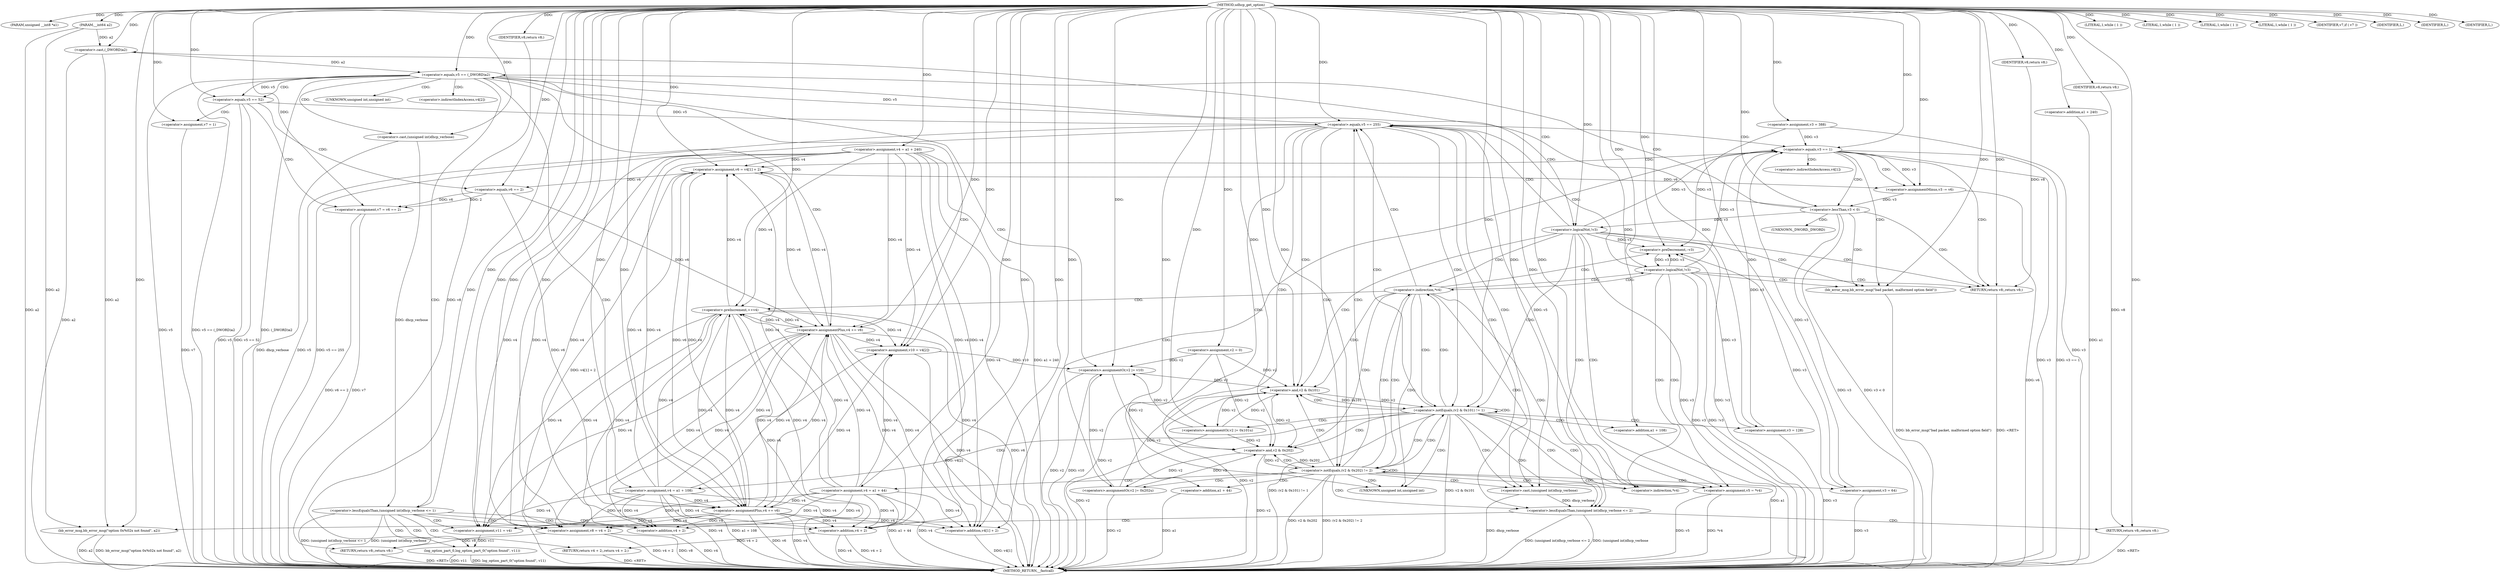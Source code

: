 digraph udhcp_get_option {  
"1000110" [label = "(METHOD,udhcp_get_option)" ]
"1000308" [label = "(METHOD_RETURN,__fastcall)" ]
"1000111" [label = "(PARAM,unsigned __int8 *a1)" ]
"1000112" [label = "(PARAM,__int64 a2)" ]
"1000123" [label = "(<operator>.assignment,v2 = 0)" ]
"1000126" [label = "(<operator>.assignment,v3 = 388)" ]
"1000129" [label = "(<operator>.assignment,v4 = a1 + 240)" ]
"1000131" [label = "(<operator>.addition,a1 + 240)" ]
"1000135" [label = "(LITERAL,1,while ( 1 ))" ]
"1000138" [label = "(LITERAL,1,while ( 1 ))" ]
"1000141" [label = "(LITERAL,1,while ( 1 ))" ]
"1000144" [label = "(LITERAL,1,while ( 1 ))" ]
"1000146" [label = "(<operator>.assignment,v5 = *v4)" ]
"1000154" [label = "(<operator>.preDecrement,--v3)" ]
"1000156" [label = "(<operator>.preIncrement,++v4)" ]
"1000159" [label = "(<operator>.logicalNot,!v3)" ]
"1000163" [label = "(<operator>.equals,v5 == 255)" ]
"1000168" [label = "(<operator>.equals,v3 == 1)" ]
"1000172" [label = "(<operator>.assignment,v6 = v4[1] + 2)" ]
"1000174" [label = "(<operator>.addition,v4[1] + 2)" ]
"1000179" [label = "(<operator>.assignmentMinus,v3 -= v6)" ]
"1000183" [label = "(<operator>.lessThan,v3 < 0)" ]
"1000188" [label = "(<operator>.equals,v5 == (_DWORD)a2)" ]
"1000190" [label = "(<operator>.cast,(_DWORD)a2)" ]
"1000195" [label = "(<operator>.lessEqualsThan,(unsigned int)dhcp_verbose <= 1)" ]
"1000196" [label = "(<operator>.cast,(unsigned int)dhcp_verbose)" ]
"1000200" [label = "(RETURN,return v4 + 2;,return v4 + 2;)" ]
"1000201" [label = "(<operator>.addition,v4 + 2)" ]
"1000204" [label = "(<operator>.assignment,v11 = v4)" ]
"1000207" [label = "(<operator>.assignment,v8 = v4 + 2)" ]
"1000209" [label = "(<operator>.addition,v4 + 2)" ]
"1000212" [label = "(log_option_part_0,log_option_part_0(\"option found\", v11))" ]
"1000215" [label = "(RETURN,return v8;,return v8;)" ]
"1000216" [label = "(IDENTIFIER,v8,return v8;)" ]
"1000218" [label = "(<operator>.equals,v5 == 52)" ]
"1000221" [label = "(<operator>.assignment,v7 = v6 == 2)" ]
"1000223" [label = "(<operator>.equals,v6 == 2)" ]
"1000227" [label = "(<operator>.assignment,v7 = 1)" ]
"1000231" [label = "(IDENTIFIER,v7,if ( v7 ))" ]
"1000233" [label = "(<operator>.assignmentPlus,v4 += v6)" ]
"1000238" [label = "(<operator>.assignment,v10 = v4[2])" ]
"1000243" [label = "(<operator>.assignmentPlus,v4 += v6)" ]
"1000246" [label = "(<operators>.assignmentOr,v2 |= v10)" ]
"1000250" [label = "(<operator>.logicalNot,!v3)" ]
"1000254" [label = "(IDENTIFIER,L,)" ]
"1000255" [label = "(bb_error_msg,bb_error_msg(\"bad packet, malformed option field\"))" ]
"1000257" [label = "(RETURN,return v8;,return v8;)" ]
"1000258" [label = "(IDENTIFIER,v8,return v8;)" ]
"1000260" [label = "(<operator>.notEquals,(v2 & 0x101) != 1)" ]
"1000261" [label = "(<operator>.and,v2 & 0x101)" ]
"1000266" [label = "(<operators>.assignmentOr,v2 |= 0x101u)" ]
"1000269" [label = "(<operator>.assignment,v4 = a1 + 108)" ]
"1000271" [label = "(<operator>.addition,a1 + 108)" ]
"1000274" [label = "(<operator>.assignment,v3 = 128)" ]
"1000278" [label = "(<operator>.notEquals,(v2 & 0x202) != 2)" ]
"1000279" [label = "(<operator>.and,v2 & 0x202)" ]
"1000284" [label = "(<operators>.assignmentOr,v2 |= 0x202u)" ]
"1000287" [label = "(<operator>.assignment,v4 = a1 + 44)" ]
"1000289" [label = "(<operator>.addition,a1 + 44)" ]
"1000292" [label = "(<operator>.assignment,v3 = 64)" ]
"1000295" [label = "(IDENTIFIER,L,)" ]
"1000297" [label = "(<operator>.lessEqualsThan,(unsigned int)dhcp_verbose <= 2)" ]
"1000298" [label = "(<operator>.cast,(unsigned int)dhcp_verbose)" ]
"1000302" [label = "(RETURN,return v8;,return v8;)" ]
"1000303" [label = "(IDENTIFIER,v8,return v8;)" ]
"1000304" [label = "(bb_error_msg,bb_error_msg(\"option 0x%02x not found\", a2))" ]
"1000307" [label = "(IDENTIFIER,L,)" ]
"1000148" [label = "(<operator>.indirection,*v4)" ]
"1000151" [label = "(<operator>.indirection,*v4)" ]
"1000175" [label = "(<operator>.indirectIndexAccess,v4[1])" ]
"1000191" [label = "(UNKNOWN,_DWORD,_DWORD)" ]
"1000197" [label = "(UNKNOWN,unsigned int,unsigned int)" ]
"1000240" [label = "(<operator>.indirectIndexAccess,v4[2])" ]
"1000299" [label = "(UNKNOWN,unsigned int,unsigned int)" ]
  "1000302" -> "1000308"  [ label = "DDG: <RET>"] 
  "1000183" -> "1000308"  [ label = "DDG: v3"] 
  "1000212" -> "1000308"  [ label = "DDG: v11"] 
  "1000227" -> "1000308"  [ label = "DDG: v7"] 
  "1000278" -> "1000308"  [ label = "DDG: (v2 & 0x202) != 2"] 
  "1000250" -> "1000308"  [ label = "DDG: v3"] 
  "1000212" -> "1000308"  [ label = "DDG: log_option_part_0(\"option found\", v11)"] 
  "1000260" -> "1000308"  [ label = "DDG: (v2 & 0x101) != 1"] 
  "1000287" -> "1000308"  [ label = "DDG: a1 + 44"] 
  "1000179" -> "1000308"  [ label = "DDG: v6"] 
  "1000163" -> "1000308"  [ label = "DDG: v5"] 
  "1000266" -> "1000308"  [ label = "DDG: v2"] 
  "1000218" -> "1000308"  [ label = "DDG: v5 == 52"] 
  "1000126" -> "1000308"  [ label = "DDG: v3"] 
  "1000163" -> "1000308"  [ label = "DDG: v5 == 255"] 
  "1000221" -> "1000308"  [ label = "DDG: v6 == 2"] 
  "1000188" -> "1000308"  [ label = "DDG: v5"] 
  "1000243" -> "1000308"  [ label = "DDG: v4"] 
  "1000172" -> "1000308"  [ label = "DDG: v4[1] + 2"] 
  "1000123" -> "1000308"  [ label = "DDG: v2"] 
  "1000156" -> "1000308"  [ label = "DDG: v4"] 
  "1000289" -> "1000308"  [ label = "DDG: a1"] 
  "1000233" -> "1000308"  [ label = "DDG: v4"] 
  "1000297" -> "1000308"  [ label = "DDG: (unsigned int)dhcp_verbose"] 
  "1000129" -> "1000308"  [ label = "DDG: v4"] 
  "1000271" -> "1000308"  [ label = "DDG: a1"] 
  "1000269" -> "1000308"  [ label = "DDG: v4"] 
  "1000250" -> "1000308"  [ label = "DDG: !v3"] 
  "1000183" -> "1000308"  [ label = "DDG: v3 < 0"] 
  "1000146" -> "1000308"  [ label = "DDG: v5"] 
  "1000146" -> "1000308"  [ label = "DDG: *v4"] 
  "1000246" -> "1000308"  [ label = "DDG: v2"] 
  "1000188" -> "1000308"  [ label = "DDG: (_DWORD)a2"] 
  "1000269" -> "1000308"  [ label = "DDG: a1 + 108"] 
  "1000304" -> "1000308"  [ label = "DDG: bb_error_msg(\"option 0x%02x not found\", a2)"] 
  "1000292" -> "1000308"  [ label = "DDG: v3"] 
  "1000255" -> "1000308"  [ label = "DDG: bb_error_msg(\"bad packet, malformed option field\")"] 
  "1000221" -> "1000308"  [ label = "DDG: v7"] 
  "1000159" -> "1000308"  [ label = "DDG: !v3"] 
  "1000287" -> "1000308"  [ label = "DDG: v4"] 
  "1000278" -> "1000308"  [ label = "DDG: v2 & 0x202"] 
  "1000129" -> "1000308"  [ label = "DDG: a1 + 240"] 
  "1000274" -> "1000308"  [ label = "DDG: v3"] 
  "1000260" -> "1000308"  [ label = "DDG: v2 & 0x101"] 
  "1000246" -> "1000308"  [ label = "DDG: v10"] 
  "1000196" -> "1000308"  [ label = "DDG: dhcp_verbose"] 
  "1000207" -> "1000308"  [ label = "DDG: v4 + 2"] 
  "1000188" -> "1000308"  [ label = "DDG: v5 == (_DWORD)a2"] 
  "1000207" -> "1000308"  [ label = "DDG: v8"] 
  "1000190" -> "1000308"  [ label = "DDG: a2"] 
  "1000279" -> "1000308"  [ label = "DDG: v2"] 
  "1000304" -> "1000308"  [ label = "DDG: a2"] 
  "1000201" -> "1000308"  [ label = "DDG: v4 + 2"] 
  "1000298" -> "1000308"  [ label = "DDG: dhcp_verbose"] 
  "1000195" -> "1000308"  [ label = "DDG: (unsigned int)dhcp_verbose"] 
  "1000168" -> "1000308"  [ label = "DDG: v3"] 
  "1000209" -> "1000308"  [ label = "DDG: v4"] 
  "1000112" -> "1000308"  [ label = "DDG: a2"] 
  "1000159" -> "1000308"  [ label = "DDG: v3"] 
  "1000195" -> "1000308"  [ label = "DDG: (unsigned int)dhcp_verbose <= 1"] 
  "1000201" -> "1000308"  [ label = "DDG: v4"] 
  "1000297" -> "1000308"  [ label = "DDG: (unsigned int)dhcp_verbose <= 2"] 
  "1000174" -> "1000308"  [ label = "DDG: v4[1]"] 
  "1000261" -> "1000308"  [ label = "DDG: v2"] 
  "1000238" -> "1000308"  [ label = "DDG: v4[2]"] 
  "1000243" -> "1000308"  [ label = "DDG: v6"] 
  "1000168" -> "1000308"  [ label = "DDG: v3 == 1"] 
  "1000218" -> "1000308"  [ label = "DDG: v5"] 
  "1000131" -> "1000308"  [ label = "DDG: a1"] 
  "1000233" -> "1000308"  [ label = "DDG: v6"] 
  "1000284" -> "1000308"  [ label = "DDG: v2"] 
  "1000215" -> "1000308"  [ label = "DDG: <RET>"] 
  "1000257" -> "1000308"  [ label = "DDG: <RET>"] 
  "1000200" -> "1000308"  [ label = "DDG: <RET>"] 
  "1000110" -> "1000111"  [ label = "DDG: "] 
  "1000110" -> "1000112"  [ label = "DDG: "] 
  "1000110" -> "1000123"  [ label = "DDG: "] 
  "1000110" -> "1000126"  [ label = "DDG: "] 
  "1000110" -> "1000129"  [ label = "DDG: "] 
  "1000110" -> "1000131"  [ label = "DDG: "] 
  "1000110" -> "1000135"  [ label = "DDG: "] 
  "1000110" -> "1000138"  [ label = "DDG: "] 
  "1000110" -> "1000141"  [ label = "DDG: "] 
  "1000110" -> "1000144"  [ label = "DDG: "] 
  "1000110" -> "1000146"  [ label = "DDG: "] 
  "1000126" -> "1000154"  [ label = "DDG: v3"] 
  "1000292" -> "1000154"  [ label = "DDG: v3"] 
  "1000274" -> "1000154"  [ label = "DDG: v3"] 
  "1000159" -> "1000154"  [ label = "DDG: v3"] 
  "1000250" -> "1000154"  [ label = "DDG: v3"] 
  "1000110" -> "1000154"  [ label = "DDG: "] 
  "1000243" -> "1000156"  [ label = "DDG: v4"] 
  "1000233" -> "1000156"  [ label = "DDG: v4"] 
  "1000129" -> "1000156"  [ label = "DDG: v4"] 
  "1000269" -> "1000156"  [ label = "DDG: v4"] 
  "1000287" -> "1000156"  [ label = "DDG: v4"] 
  "1000110" -> "1000156"  [ label = "DDG: "] 
  "1000154" -> "1000159"  [ label = "DDG: v3"] 
  "1000110" -> "1000159"  [ label = "DDG: "] 
  "1000146" -> "1000163"  [ label = "DDG: v5"] 
  "1000218" -> "1000163"  [ label = "DDG: v5"] 
  "1000110" -> "1000163"  [ label = "DDG: "] 
  "1000126" -> "1000168"  [ label = "DDG: v3"] 
  "1000292" -> "1000168"  [ label = "DDG: v3"] 
  "1000274" -> "1000168"  [ label = "DDG: v3"] 
  "1000159" -> "1000168"  [ label = "DDG: v3"] 
  "1000250" -> "1000168"  [ label = "DDG: v3"] 
  "1000110" -> "1000168"  [ label = "DDG: "] 
  "1000243" -> "1000172"  [ label = "DDG: v4"] 
  "1000156" -> "1000172"  [ label = "DDG: v4"] 
  "1000233" -> "1000172"  [ label = "DDG: v4"] 
  "1000129" -> "1000172"  [ label = "DDG: v4"] 
  "1000269" -> "1000172"  [ label = "DDG: v4"] 
  "1000287" -> "1000172"  [ label = "DDG: v4"] 
  "1000110" -> "1000172"  [ label = "DDG: "] 
  "1000243" -> "1000174"  [ label = "DDG: v4"] 
  "1000156" -> "1000174"  [ label = "DDG: v4"] 
  "1000233" -> "1000174"  [ label = "DDG: v4"] 
  "1000129" -> "1000174"  [ label = "DDG: v4"] 
  "1000269" -> "1000174"  [ label = "DDG: v4"] 
  "1000287" -> "1000174"  [ label = "DDG: v4"] 
  "1000110" -> "1000174"  [ label = "DDG: "] 
  "1000172" -> "1000179"  [ label = "DDG: v6"] 
  "1000110" -> "1000179"  [ label = "DDG: "] 
  "1000168" -> "1000179"  [ label = "DDG: v3"] 
  "1000179" -> "1000183"  [ label = "DDG: v3"] 
  "1000110" -> "1000183"  [ label = "DDG: "] 
  "1000163" -> "1000188"  [ label = "DDG: v5"] 
  "1000110" -> "1000188"  [ label = "DDG: "] 
  "1000190" -> "1000188"  [ label = "DDG: a2"] 
  "1000112" -> "1000190"  [ label = "DDG: a2"] 
  "1000110" -> "1000190"  [ label = "DDG: "] 
  "1000196" -> "1000195"  [ label = "DDG: dhcp_verbose"] 
  "1000110" -> "1000196"  [ label = "DDG: "] 
  "1000110" -> "1000195"  [ label = "DDG: "] 
  "1000201" -> "1000200"  [ label = "DDG: v4 + 2"] 
  "1000243" -> "1000201"  [ label = "DDG: v4"] 
  "1000156" -> "1000201"  [ label = "DDG: v4"] 
  "1000233" -> "1000201"  [ label = "DDG: v4"] 
  "1000129" -> "1000201"  [ label = "DDG: v4"] 
  "1000269" -> "1000201"  [ label = "DDG: v4"] 
  "1000287" -> "1000201"  [ label = "DDG: v4"] 
  "1000110" -> "1000201"  [ label = "DDG: "] 
  "1000243" -> "1000204"  [ label = "DDG: v4"] 
  "1000156" -> "1000204"  [ label = "DDG: v4"] 
  "1000233" -> "1000204"  [ label = "DDG: v4"] 
  "1000129" -> "1000204"  [ label = "DDG: v4"] 
  "1000269" -> "1000204"  [ label = "DDG: v4"] 
  "1000287" -> "1000204"  [ label = "DDG: v4"] 
  "1000110" -> "1000204"  [ label = "DDG: "] 
  "1000110" -> "1000207"  [ label = "DDG: "] 
  "1000243" -> "1000207"  [ label = "DDG: v4"] 
  "1000156" -> "1000207"  [ label = "DDG: v4"] 
  "1000233" -> "1000207"  [ label = "DDG: v4"] 
  "1000129" -> "1000207"  [ label = "DDG: v4"] 
  "1000269" -> "1000207"  [ label = "DDG: v4"] 
  "1000287" -> "1000207"  [ label = "DDG: v4"] 
  "1000110" -> "1000209"  [ label = "DDG: "] 
  "1000243" -> "1000209"  [ label = "DDG: v4"] 
  "1000156" -> "1000209"  [ label = "DDG: v4"] 
  "1000233" -> "1000209"  [ label = "DDG: v4"] 
  "1000129" -> "1000209"  [ label = "DDG: v4"] 
  "1000269" -> "1000209"  [ label = "DDG: v4"] 
  "1000287" -> "1000209"  [ label = "DDG: v4"] 
  "1000110" -> "1000212"  [ label = "DDG: "] 
  "1000204" -> "1000212"  [ label = "DDG: v11"] 
  "1000216" -> "1000215"  [ label = "DDG: v8"] 
  "1000207" -> "1000215"  [ label = "DDG: v8"] 
  "1000110" -> "1000216"  [ label = "DDG: "] 
  "1000188" -> "1000218"  [ label = "DDG: v5"] 
  "1000110" -> "1000218"  [ label = "DDG: "] 
  "1000223" -> "1000221"  [ label = "DDG: v6"] 
  "1000223" -> "1000221"  [ label = "DDG: 2"] 
  "1000110" -> "1000221"  [ label = "DDG: "] 
  "1000110" -> "1000223"  [ label = "DDG: "] 
  "1000172" -> "1000223"  [ label = "DDG: v6"] 
  "1000110" -> "1000227"  [ label = "DDG: "] 
  "1000110" -> "1000231"  [ label = "DDG: "] 
  "1000223" -> "1000233"  [ label = "DDG: v6"] 
  "1000110" -> "1000233"  [ label = "DDG: "] 
  "1000172" -> "1000233"  [ label = "DDG: v6"] 
  "1000243" -> "1000233"  [ label = "DDG: v4"] 
  "1000156" -> "1000233"  [ label = "DDG: v4"] 
  "1000129" -> "1000233"  [ label = "DDG: v4"] 
  "1000269" -> "1000233"  [ label = "DDG: v4"] 
  "1000287" -> "1000233"  [ label = "DDG: v4"] 
  "1000243" -> "1000238"  [ label = "DDG: v4"] 
  "1000156" -> "1000238"  [ label = "DDG: v4"] 
  "1000233" -> "1000238"  [ label = "DDG: v4"] 
  "1000129" -> "1000238"  [ label = "DDG: v4"] 
  "1000269" -> "1000238"  [ label = "DDG: v4"] 
  "1000287" -> "1000238"  [ label = "DDG: v4"] 
  "1000110" -> "1000238"  [ label = "DDG: "] 
  "1000223" -> "1000243"  [ label = "DDG: v6"] 
  "1000110" -> "1000243"  [ label = "DDG: "] 
  "1000172" -> "1000243"  [ label = "DDG: v6"] 
  "1000156" -> "1000243"  [ label = "DDG: v4"] 
  "1000233" -> "1000243"  [ label = "DDG: v4"] 
  "1000129" -> "1000243"  [ label = "DDG: v4"] 
  "1000269" -> "1000243"  [ label = "DDG: v4"] 
  "1000287" -> "1000243"  [ label = "DDG: v4"] 
  "1000238" -> "1000246"  [ label = "DDG: v10"] 
  "1000110" -> "1000246"  [ label = "DDG: "] 
  "1000266" -> "1000246"  [ label = "DDG: v2"] 
  "1000123" -> "1000246"  [ label = "DDG: v2"] 
  "1000284" -> "1000246"  [ label = "DDG: v2"] 
  "1000183" -> "1000250"  [ label = "DDG: v3"] 
  "1000110" -> "1000250"  [ label = "DDG: "] 
  "1000110" -> "1000254"  [ label = "DDG: "] 
  "1000110" -> "1000255"  [ label = "DDG: "] 
  "1000258" -> "1000257"  [ label = "DDG: v8"] 
  "1000110" -> "1000257"  [ label = "DDG: "] 
  "1000110" -> "1000258"  [ label = "DDG: "] 
  "1000261" -> "1000260"  [ label = "DDG: v2"] 
  "1000261" -> "1000260"  [ label = "DDG: 0x101"] 
  "1000266" -> "1000261"  [ label = "DDG: v2"] 
  "1000123" -> "1000261"  [ label = "DDG: v2"] 
  "1000246" -> "1000261"  [ label = "DDG: v2"] 
  "1000284" -> "1000261"  [ label = "DDG: v2"] 
  "1000110" -> "1000261"  [ label = "DDG: "] 
  "1000110" -> "1000260"  [ label = "DDG: "] 
  "1000110" -> "1000266"  [ label = "DDG: "] 
  "1000261" -> "1000266"  [ label = "DDG: v2"] 
  "1000110" -> "1000269"  [ label = "DDG: "] 
  "1000110" -> "1000271"  [ label = "DDG: "] 
  "1000110" -> "1000274"  [ label = "DDG: "] 
  "1000279" -> "1000278"  [ label = "DDG: v2"] 
  "1000279" -> "1000278"  [ label = "DDG: 0x202"] 
  "1000266" -> "1000279"  [ label = "DDG: v2"] 
  "1000123" -> "1000279"  [ label = "DDG: v2"] 
  "1000246" -> "1000279"  [ label = "DDG: v2"] 
  "1000261" -> "1000279"  [ label = "DDG: v2"] 
  "1000284" -> "1000279"  [ label = "DDG: v2"] 
  "1000110" -> "1000279"  [ label = "DDG: "] 
  "1000110" -> "1000278"  [ label = "DDG: "] 
  "1000110" -> "1000284"  [ label = "DDG: "] 
  "1000279" -> "1000284"  [ label = "DDG: v2"] 
  "1000110" -> "1000287"  [ label = "DDG: "] 
  "1000110" -> "1000289"  [ label = "DDG: "] 
  "1000110" -> "1000292"  [ label = "DDG: "] 
  "1000110" -> "1000295"  [ label = "DDG: "] 
  "1000298" -> "1000297"  [ label = "DDG: dhcp_verbose"] 
  "1000110" -> "1000298"  [ label = "DDG: "] 
  "1000110" -> "1000297"  [ label = "DDG: "] 
  "1000303" -> "1000302"  [ label = "DDG: v8"] 
  "1000110" -> "1000302"  [ label = "DDG: "] 
  "1000110" -> "1000303"  [ label = "DDG: "] 
  "1000110" -> "1000304"  [ label = "DDG: "] 
  "1000190" -> "1000304"  [ label = "DDG: a2"] 
  "1000112" -> "1000304"  [ label = "DDG: a2"] 
  "1000110" -> "1000307"  [ label = "DDG: "] 
  "1000151" -> "1000159"  [ label = "CDG: "] 
  "1000151" -> "1000156"  [ label = "CDG: "] 
  "1000151" -> "1000154"  [ label = "CDG: "] 
  "1000151" -> "1000163"  [ label = "CDG: "] 
  "1000151" -> "1000261"  [ label = "CDG: "] 
  "1000151" -> "1000260"  [ label = "CDG: "] 
  "1000151" -> "1000279"  [ label = "CDG: "] 
  "1000151" -> "1000278"  [ label = "CDG: "] 
  "1000151" -> "1000299"  [ label = "CDG: "] 
  "1000151" -> "1000298"  [ label = "CDG: "] 
  "1000151" -> "1000297"  [ label = "CDG: "] 
  "1000159" -> "1000255"  [ label = "CDG: "] 
  "1000159" -> "1000257"  [ label = "CDG: "] 
  "1000159" -> "1000163"  [ label = "CDG: "] 
  "1000159" -> "1000151"  [ label = "CDG: "] 
  "1000159" -> "1000148"  [ label = "CDG: "] 
  "1000159" -> "1000146"  [ label = "CDG: "] 
  "1000163" -> "1000168"  [ label = "CDG: "] 
  "1000163" -> "1000261"  [ label = "CDG: "] 
  "1000163" -> "1000260"  [ label = "CDG: "] 
  "1000163" -> "1000279"  [ label = "CDG: "] 
  "1000163" -> "1000278"  [ label = "CDG: "] 
  "1000163" -> "1000299"  [ label = "CDG: "] 
  "1000163" -> "1000298"  [ label = "CDG: "] 
  "1000163" -> "1000297"  [ label = "CDG: "] 
  "1000168" -> "1000175"  [ label = "CDG: "] 
  "1000168" -> "1000174"  [ label = "CDG: "] 
  "1000168" -> "1000172"  [ label = "CDG: "] 
  "1000168" -> "1000183"  [ label = "CDG: "] 
  "1000168" -> "1000179"  [ label = "CDG: "] 
  "1000168" -> "1000255"  [ label = "CDG: "] 
  "1000168" -> "1000257"  [ label = "CDG: "] 
  "1000183" -> "1000191"  [ label = "CDG: "] 
  "1000183" -> "1000190"  [ label = "CDG: "] 
  "1000183" -> "1000188"  [ label = "CDG: "] 
  "1000183" -> "1000255"  [ label = "CDG: "] 
  "1000183" -> "1000257"  [ label = "CDG: "] 
  "1000188" -> "1000197"  [ label = "CDG: "] 
  "1000188" -> "1000196"  [ label = "CDG: "] 
  "1000188" -> "1000195"  [ label = "CDG: "] 
  "1000188" -> "1000218"  [ label = "CDG: "] 
  "1000188" -> "1000250"  [ label = "CDG: "] 
  "1000188" -> "1000240"  [ label = "CDG: "] 
  "1000188" -> "1000238"  [ label = "CDG: "] 
  "1000188" -> "1000233"  [ label = "CDG: "] 
  "1000188" -> "1000246"  [ label = "CDG: "] 
  "1000188" -> "1000243"  [ label = "CDG: "] 
  "1000195" -> "1000207"  [ label = "CDG: "] 
  "1000195" -> "1000204"  [ label = "CDG: "] 
  "1000195" -> "1000201"  [ label = "CDG: "] 
  "1000195" -> "1000200"  [ label = "CDG: "] 
  "1000195" -> "1000215"  [ label = "CDG: "] 
  "1000195" -> "1000212"  [ label = "CDG: "] 
  "1000195" -> "1000209"  [ label = "CDG: "] 
  "1000218" -> "1000223"  [ label = "CDG: "] 
  "1000218" -> "1000221"  [ label = "CDG: "] 
  "1000218" -> "1000227"  [ label = "CDG: "] 
  "1000250" -> "1000255"  [ label = "CDG: "] 
  "1000250" -> "1000257"  [ label = "CDG: "] 
  "1000250" -> "1000261"  [ label = "CDG: "] 
  "1000250" -> "1000260"  [ label = "CDG: "] 
  "1000250" -> "1000163"  [ label = "CDG: "] 
  "1000250" -> "1000151"  [ label = "CDG: "] 
  "1000250" -> "1000148"  [ label = "CDG: "] 
  "1000250" -> "1000146"  [ label = "CDG: "] 
  "1000260" -> "1000271"  [ label = "CDG: "] 
  "1000260" -> "1000269"  [ label = "CDG: "] 
  "1000260" -> "1000266"  [ label = "CDG: "] 
  "1000260" -> "1000274"  [ label = "CDG: "] 
  "1000260" -> "1000279"  [ label = "CDG: "] 
  "1000260" -> "1000278"  [ label = "CDG: "] 
  "1000260" -> "1000299"  [ label = "CDG: "] 
  "1000260" -> "1000298"  [ label = "CDG: "] 
  "1000260" -> "1000297"  [ label = "CDG: "] 
  "1000260" -> "1000261"  [ label = "CDG: "] 
  "1000260" -> "1000260"  [ label = "CDG: "] 
  "1000260" -> "1000163"  [ label = "CDG: "] 
  "1000260" -> "1000151"  [ label = "CDG: "] 
  "1000260" -> "1000148"  [ label = "CDG: "] 
  "1000260" -> "1000146"  [ label = "CDG: "] 
  "1000278" -> "1000287"  [ label = "CDG: "] 
  "1000278" -> "1000284"  [ label = "CDG: "] 
  "1000278" -> "1000299"  [ label = "CDG: "] 
  "1000278" -> "1000298"  [ label = "CDG: "] 
  "1000278" -> "1000297"  [ label = "CDG: "] 
  "1000278" -> "1000292"  [ label = "CDG: "] 
  "1000278" -> "1000289"  [ label = "CDG: "] 
  "1000278" -> "1000279"  [ label = "CDG: "] 
  "1000278" -> "1000278"  [ label = "CDG: "] 
  "1000278" -> "1000261"  [ label = "CDG: "] 
  "1000278" -> "1000260"  [ label = "CDG: "] 
  "1000278" -> "1000163"  [ label = "CDG: "] 
  "1000278" -> "1000151"  [ label = "CDG: "] 
  "1000278" -> "1000148"  [ label = "CDG: "] 
  "1000278" -> "1000146"  [ label = "CDG: "] 
  "1000297" -> "1000304"  [ label = "CDG: "] 
  "1000297" -> "1000302"  [ label = "CDG: "] 
}
